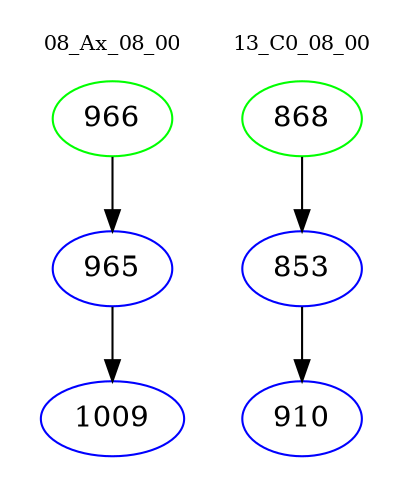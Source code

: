 digraph{
subgraph cluster_0 {
color = white
label = "08_Ax_08_00";
fontsize=10;
T0_966 [label="966", color="green"]
T0_966 -> T0_965 [color="black"]
T0_965 [label="965", color="blue"]
T0_965 -> T0_1009 [color="black"]
T0_1009 [label="1009", color="blue"]
}
subgraph cluster_1 {
color = white
label = "13_C0_08_00";
fontsize=10;
T1_868 [label="868", color="green"]
T1_868 -> T1_853 [color="black"]
T1_853 [label="853", color="blue"]
T1_853 -> T1_910 [color="black"]
T1_910 [label="910", color="blue"]
}
}
